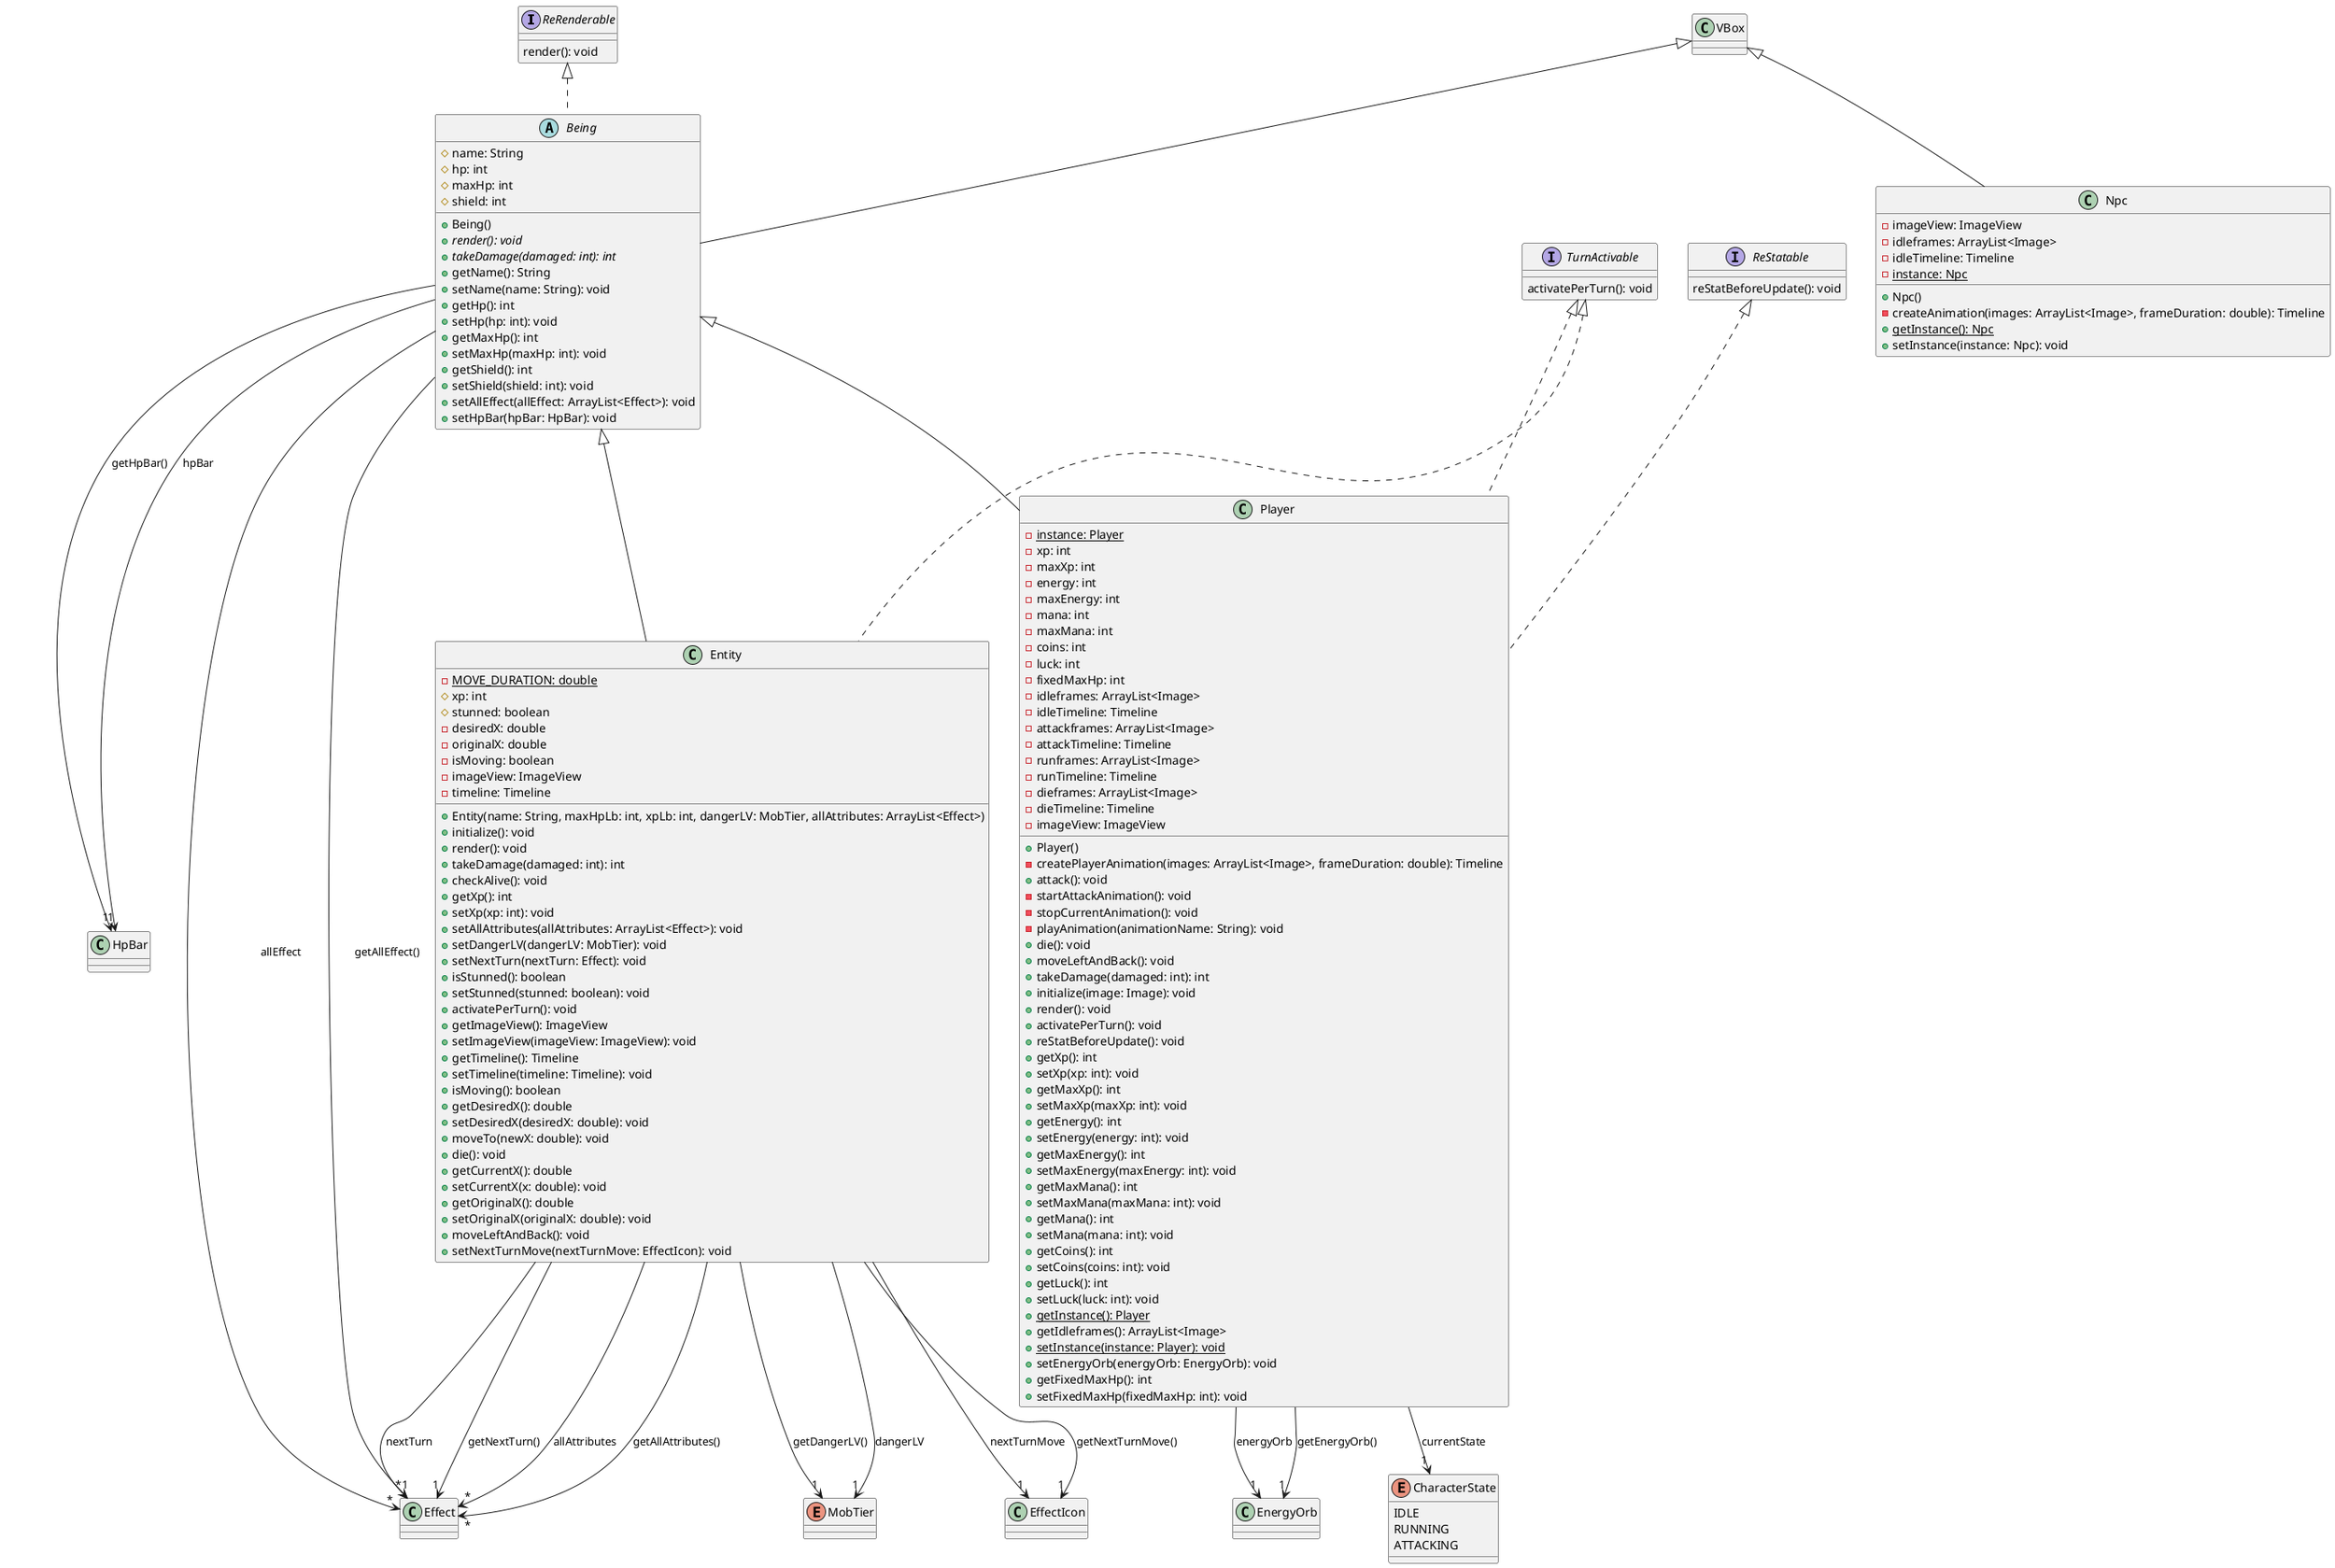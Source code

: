 @startuml
interface ReRenderable [[java:interfaces.ReRenderable]] {
	render(): void
}
interface ReStatable [[java:interfaces.ReStatable]] {
	reStatBeforeUpdate(): void
}
interface TurnActivable [[java:interfaces.TurnActivable]] {
	activatePerTurn(): void
}
enum MobTier {}
class Effect {}
class EffectIcon {}
class EnergyOrb {}
class HpBar {}

enum CharacterState [[java:entities.CharacterState]] {
  IDLE
  RUNNING
  ATTACKING
}
together {
  abstract class Being [[java:entities.Being]] {
    #name: String
    #hp: int
    #maxHp: int
    #shield: int
    +Being()
    +{abstract} render(): void
    +{abstract} takeDamage(damaged: int): int
    +getName(): String
    +setName(name: String): void
    +getHp(): int
    +setHp(hp: int): void
    +getMaxHp(): int
    +setMaxHp(maxHp: int): void
    +getShield(): int
    +setShield(shield: int): void
    +setAllEffect(allEffect: ArrayList<Effect>): void
    +setHpBar(hpBar: HpBar): void
  }
  class Player [[java:entities.Player]] {
    -{static} instance: Player
    -xp: int
    -maxXp: int
    -energy: int
    -maxEnergy: int
    -mana: int
    -maxMana: int
    -coins: int
    -luck: int
    -fixedMaxHp: int
    -idleframes: ArrayList<Image>
    -idleTimeline: Timeline
    -attackframes: ArrayList<Image>
    -attackTimeline: Timeline
    -runframes: ArrayList<Image>
    -runTimeline: Timeline
    -dieframes: ArrayList<Image>
    -dieTimeline: Timeline
    -imageView: ImageView
    +Player()
    -createPlayerAnimation(images: ArrayList<Image>, frameDuration: double): Timeline
    +attack(): void
    -startAttackAnimation(): void
    -stopCurrentAnimation(): void
    -playAnimation(animationName: String): void
    +die(): void
    +moveLeftAndBack(): void
    +takeDamage(damaged: int): int
    +initialize(image: Image): void
    +render(): void
    +activatePerTurn(): void
    +reStatBeforeUpdate(): void
    +getXp(): int
    +setXp(xp: int): void
    +getMaxXp(): int
    +setMaxXp(maxXp: int): void
    +getEnergy(): int
    +setEnergy(energy: int): void
    +getMaxEnergy(): int
    +setMaxEnergy(maxEnergy: int): void
    +getMaxMana(): int
    +setMaxMana(maxMana: int): void
    +getMana(): int
    +setMana(mana: int): void
    +getCoins(): int
    +setCoins(coins: int): void
    +getLuck(): int
    +setLuck(luck: int): void
    +{static} getInstance(): Player
    +getIdleframes(): ArrayList<Image>
    +{static} setInstance(instance: Player): void
    +setEnergyOrb(energyOrb: EnergyOrb): void
    +getFixedMaxHp(): int
    +setFixedMaxHp(fixedMaxHp: int): void
  }
  class Entity [[java:entities.Entity]] {
    -{static} MOVE_DURATION: double
    #xp: int
    #stunned: boolean
    -desiredX: double
    -originalX: double
    -isMoving: boolean
    -imageView: ImageView
    -timeline: Timeline
    +Entity(name: String, maxHpLb: int, xpLb: int, dangerLV: MobTier, allAttributes: ArrayList<Effect>)
    +initialize(): void
    +render(): void
    +takeDamage(damaged: int): int
    +checkAlive(): void
    +getXp(): int
    +setXp(xp: int): void
    +setAllAttributes(allAttributes: ArrayList<Effect>): void
    +setDangerLV(dangerLV: MobTier): void
    +setNextTurn(nextTurn: Effect): void
    +isStunned(): boolean
    +setStunned(stunned: boolean): void
    +activatePerTurn(): void
    +getImageView(): ImageView
    +setImageView(imageView: ImageView): void
    +getTimeline(): Timeline
    +setTimeline(timeline: Timeline): void
    +isMoving(): boolean
    +getDesiredX(): double
    +setDesiredX(desiredX: double): void
    +moveTo(newX: double): void
    +die(): void
    +getCurrentX(): double
    +setCurrentX(x: double): void
    +getOriginalX(): double
    +setOriginalX(originalX: double): void
    +moveLeftAndBack(): void
    +setNextTurnMove(nextTurnMove: EffectIcon): void
  }
}
class Npc [[java:entities.Npc]] {
  -imageView: ImageView
  -idleframes: ArrayList<Image>
  -idleTimeline: Timeline
  -{static} instance: Npc
  +Npc()
  -createAnimation(images: ArrayList<Image>, frameDuration: double): Timeline
  +{static} getInstance(): Npc
  +setInstance(instance: Npc): void
}
VBox <|-- Being
ReRenderable <|.. Being
Being --> "*" Effect : allEffect
Being --> "1" HpBar : hpBar
Being --> "*" Effect : getAllEffect()
Being --> "1" HpBar : getHpBar()

Player --> "1" CharacterState : currentState
Player --> "1" EnergyOrb : energyOrb
Player --> "1" EnergyOrb : getEnergyOrb()
Being <|-- Player
TurnActivable <|.. Player
ReStatable <|.. Player

Entity --> "1" MobTier : dangerLV
Entity --> "1" MobTier : getDangerLV()
Entity --> "1" Effect : nextTurn
Entity --> "1" Effect : getNextTurn()
Entity --> "*" Effect : allAttributes
Entity --> "*" Effect : getAllAttributes()
Entity --> "1" EffectIcon : nextTurnMove
Entity --> "1" EffectIcon : getNextTurnMove()
Being <|-- Entity
TurnActivable <|.. Entity

VBox <|-- Npc
@enduml